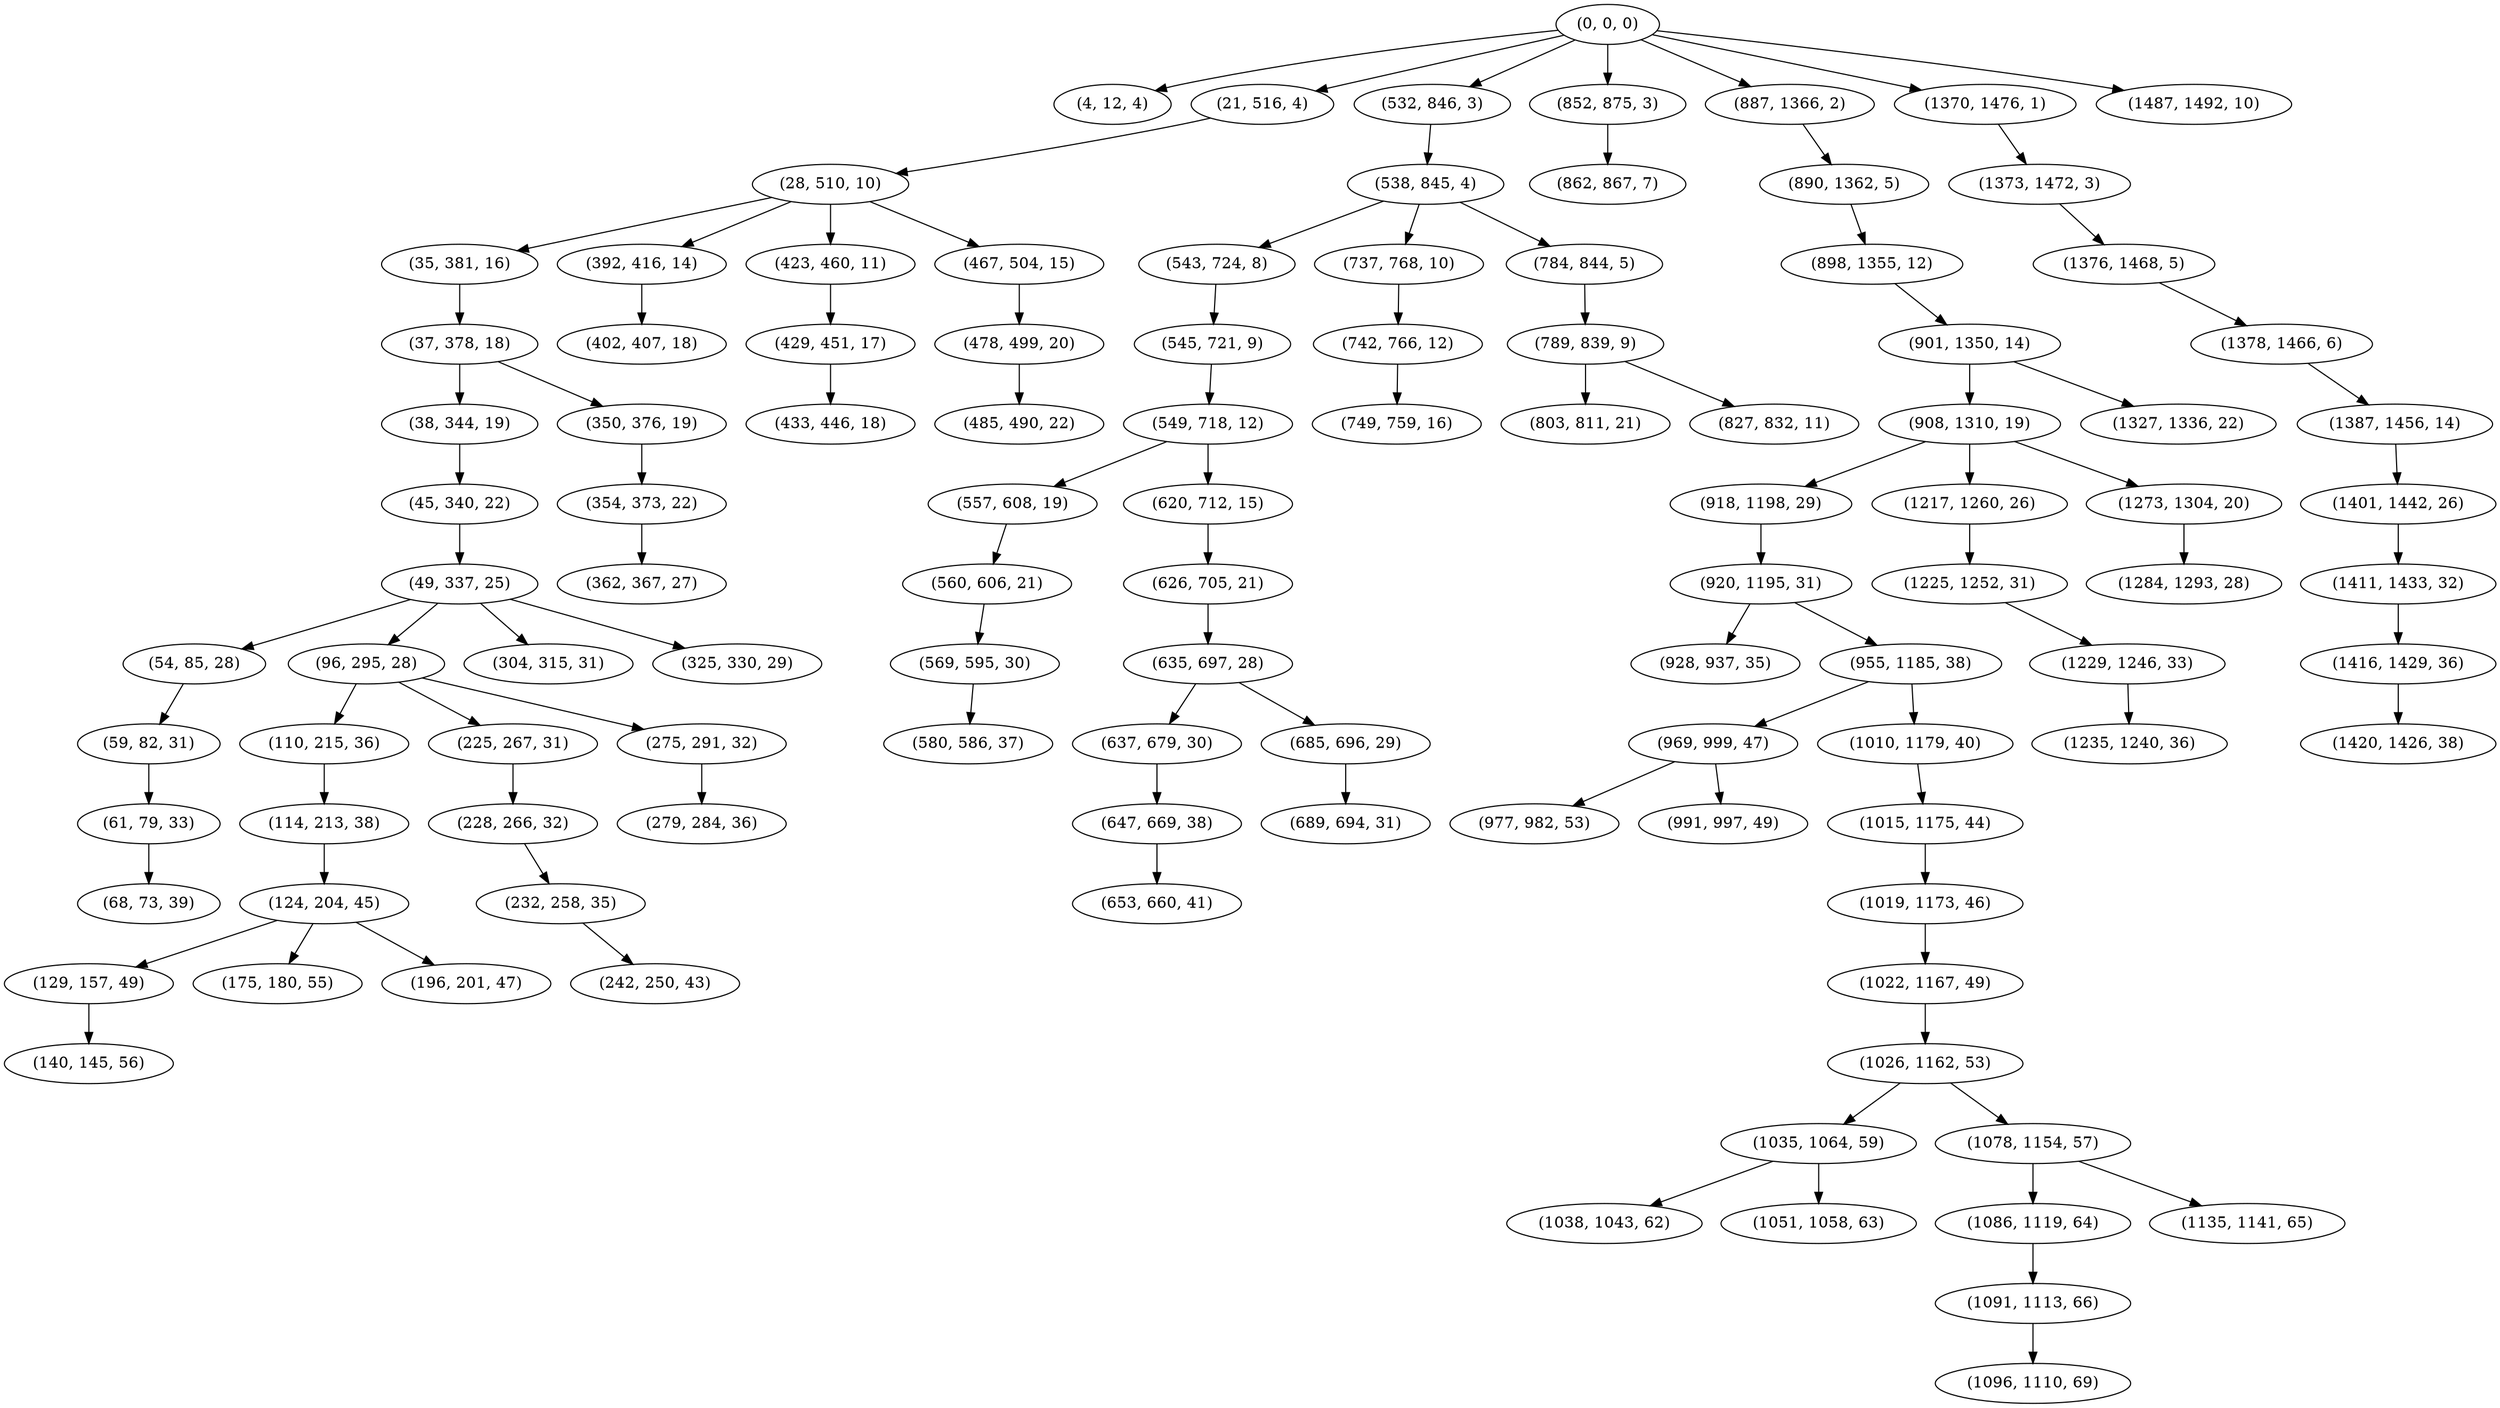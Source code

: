 digraph tree {
    "(0, 0, 0)";
    "(4, 12, 4)";
    "(21, 516, 4)";
    "(28, 510, 10)";
    "(35, 381, 16)";
    "(37, 378, 18)";
    "(38, 344, 19)";
    "(45, 340, 22)";
    "(49, 337, 25)";
    "(54, 85, 28)";
    "(59, 82, 31)";
    "(61, 79, 33)";
    "(68, 73, 39)";
    "(96, 295, 28)";
    "(110, 215, 36)";
    "(114, 213, 38)";
    "(124, 204, 45)";
    "(129, 157, 49)";
    "(140, 145, 56)";
    "(175, 180, 55)";
    "(196, 201, 47)";
    "(225, 267, 31)";
    "(228, 266, 32)";
    "(232, 258, 35)";
    "(242, 250, 43)";
    "(275, 291, 32)";
    "(279, 284, 36)";
    "(304, 315, 31)";
    "(325, 330, 29)";
    "(350, 376, 19)";
    "(354, 373, 22)";
    "(362, 367, 27)";
    "(392, 416, 14)";
    "(402, 407, 18)";
    "(423, 460, 11)";
    "(429, 451, 17)";
    "(433, 446, 18)";
    "(467, 504, 15)";
    "(478, 499, 20)";
    "(485, 490, 22)";
    "(532, 846, 3)";
    "(538, 845, 4)";
    "(543, 724, 8)";
    "(545, 721, 9)";
    "(549, 718, 12)";
    "(557, 608, 19)";
    "(560, 606, 21)";
    "(569, 595, 30)";
    "(580, 586, 37)";
    "(620, 712, 15)";
    "(626, 705, 21)";
    "(635, 697, 28)";
    "(637, 679, 30)";
    "(647, 669, 38)";
    "(653, 660, 41)";
    "(685, 696, 29)";
    "(689, 694, 31)";
    "(737, 768, 10)";
    "(742, 766, 12)";
    "(749, 759, 16)";
    "(784, 844, 5)";
    "(789, 839, 9)";
    "(803, 811, 21)";
    "(827, 832, 11)";
    "(852, 875, 3)";
    "(862, 867, 7)";
    "(887, 1366, 2)";
    "(890, 1362, 5)";
    "(898, 1355, 12)";
    "(901, 1350, 14)";
    "(908, 1310, 19)";
    "(918, 1198, 29)";
    "(920, 1195, 31)";
    "(928, 937, 35)";
    "(955, 1185, 38)";
    "(969, 999, 47)";
    "(977, 982, 53)";
    "(991, 997, 49)";
    "(1010, 1179, 40)";
    "(1015, 1175, 44)";
    "(1019, 1173, 46)";
    "(1022, 1167, 49)";
    "(1026, 1162, 53)";
    "(1035, 1064, 59)";
    "(1038, 1043, 62)";
    "(1051, 1058, 63)";
    "(1078, 1154, 57)";
    "(1086, 1119, 64)";
    "(1091, 1113, 66)";
    "(1096, 1110, 69)";
    "(1135, 1141, 65)";
    "(1217, 1260, 26)";
    "(1225, 1252, 31)";
    "(1229, 1246, 33)";
    "(1235, 1240, 36)";
    "(1273, 1304, 20)";
    "(1284, 1293, 28)";
    "(1327, 1336, 22)";
    "(1370, 1476, 1)";
    "(1373, 1472, 3)";
    "(1376, 1468, 5)";
    "(1378, 1466, 6)";
    "(1387, 1456, 14)";
    "(1401, 1442, 26)";
    "(1411, 1433, 32)";
    "(1416, 1429, 36)";
    "(1420, 1426, 38)";
    "(1487, 1492, 10)";
    "(0, 0, 0)" -> "(4, 12, 4)";
    "(0, 0, 0)" -> "(21, 516, 4)";
    "(0, 0, 0)" -> "(532, 846, 3)";
    "(0, 0, 0)" -> "(852, 875, 3)";
    "(0, 0, 0)" -> "(887, 1366, 2)";
    "(0, 0, 0)" -> "(1370, 1476, 1)";
    "(0, 0, 0)" -> "(1487, 1492, 10)";
    "(21, 516, 4)" -> "(28, 510, 10)";
    "(28, 510, 10)" -> "(35, 381, 16)";
    "(28, 510, 10)" -> "(392, 416, 14)";
    "(28, 510, 10)" -> "(423, 460, 11)";
    "(28, 510, 10)" -> "(467, 504, 15)";
    "(35, 381, 16)" -> "(37, 378, 18)";
    "(37, 378, 18)" -> "(38, 344, 19)";
    "(37, 378, 18)" -> "(350, 376, 19)";
    "(38, 344, 19)" -> "(45, 340, 22)";
    "(45, 340, 22)" -> "(49, 337, 25)";
    "(49, 337, 25)" -> "(54, 85, 28)";
    "(49, 337, 25)" -> "(96, 295, 28)";
    "(49, 337, 25)" -> "(304, 315, 31)";
    "(49, 337, 25)" -> "(325, 330, 29)";
    "(54, 85, 28)" -> "(59, 82, 31)";
    "(59, 82, 31)" -> "(61, 79, 33)";
    "(61, 79, 33)" -> "(68, 73, 39)";
    "(96, 295, 28)" -> "(110, 215, 36)";
    "(96, 295, 28)" -> "(225, 267, 31)";
    "(96, 295, 28)" -> "(275, 291, 32)";
    "(110, 215, 36)" -> "(114, 213, 38)";
    "(114, 213, 38)" -> "(124, 204, 45)";
    "(124, 204, 45)" -> "(129, 157, 49)";
    "(124, 204, 45)" -> "(175, 180, 55)";
    "(124, 204, 45)" -> "(196, 201, 47)";
    "(129, 157, 49)" -> "(140, 145, 56)";
    "(225, 267, 31)" -> "(228, 266, 32)";
    "(228, 266, 32)" -> "(232, 258, 35)";
    "(232, 258, 35)" -> "(242, 250, 43)";
    "(275, 291, 32)" -> "(279, 284, 36)";
    "(350, 376, 19)" -> "(354, 373, 22)";
    "(354, 373, 22)" -> "(362, 367, 27)";
    "(392, 416, 14)" -> "(402, 407, 18)";
    "(423, 460, 11)" -> "(429, 451, 17)";
    "(429, 451, 17)" -> "(433, 446, 18)";
    "(467, 504, 15)" -> "(478, 499, 20)";
    "(478, 499, 20)" -> "(485, 490, 22)";
    "(532, 846, 3)" -> "(538, 845, 4)";
    "(538, 845, 4)" -> "(543, 724, 8)";
    "(538, 845, 4)" -> "(737, 768, 10)";
    "(538, 845, 4)" -> "(784, 844, 5)";
    "(543, 724, 8)" -> "(545, 721, 9)";
    "(545, 721, 9)" -> "(549, 718, 12)";
    "(549, 718, 12)" -> "(557, 608, 19)";
    "(549, 718, 12)" -> "(620, 712, 15)";
    "(557, 608, 19)" -> "(560, 606, 21)";
    "(560, 606, 21)" -> "(569, 595, 30)";
    "(569, 595, 30)" -> "(580, 586, 37)";
    "(620, 712, 15)" -> "(626, 705, 21)";
    "(626, 705, 21)" -> "(635, 697, 28)";
    "(635, 697, 28)" -> "(637, 679, 30)";
    "(635, 697, 28)" -> "(685, 696, 29)";
    "(637, 679, 30)" -> "(647, 669, 38)";
    "(647, 669, 38)" -> "(653, 660, 41)";
    "(685, 696, 29)" -> "(689, 694, 31)";
    "(737, 768, 10)" -> "(742, 766, 12)";
    "(742, 766, 12)" -> "(749, 759, 16)";
    "(784, 844, 5)" -> "(789, 839, 9)";
    "(789, 839, 9)" -> "(803, 811, 21)";
    "(789, 839, 9)" -> "(827, 832, 11)";
    "(852, 875, 3)" -> "(862, 867, 7)";
    "(887, 1366, 2)" -> "(890, 1362, 5)";
    "(890, 1362, 5)" -> "(898, 1355, 12)";
    "(898, 1355, 12)" -> "(901, 1350, 14)";
    "(901, 1350, 14)" -> "(908, 1310, 19)";
    "(901, 1350, 14)" -> "(1327, 1336, 22)";
    "(908, 1310, 19)" -> "(918, 1198, 29)";
    "(908, 1310, 19)" -> "(1217, 1260, 26)";
    "(908, 1310, 19)" -> "(1273, 1304, 20)";
    "(918, 1198, 29)" -> "(920, 1195, 31)";
    "(920, 1195, 31)" -> "(928, 937, 35)";
    "(920, 1195, 31)" -> "(955, 1185, 38)";
    "(955, 1185, 38)" -> "(969, 999, 47)";
    "(955, 1185, 38)" -> "(1010, 1179, 40)";
    "(969, 999, 47)" -> "(977, 982, 53)";
    "(969, 999, 47)" -> "(991, 997, 49)";
    "(1010, 1179, 40)" -> "(1015, 1175, 44)";
    "(1015, 1175, 44)" -> "(1019, 1173, 46)";
    "(1019, 1173, 46)" -> "(1022, 1167, 49)";
    "(1022, 1167, 49)" -> "(1026, 1162, 53)";
    "(1026, 1162, 53)" -> "(1035, 1064, 59)";
    "(1026, 1162, 53)" -> "(1078, 1154, 57)";
    "(1035, 1064, 59)" -> "(1038, 1043, 62)";
    "(1035, 1064, 59)" -> "(1051, 1058, 63)";
    "(1078, 1154, 57)" -> "(1086, 1119, 64)";
    "(1078, 1154, 57)" -> "(1135, 1141, 65)";
    "(1086, 1119, 64)" -> "(1091, 1113, 66)";
    "(1091, 1113, 66)" -> "(1096, 1110, 69)";
    "(1217, 1260, 26)" -> "(1225, 1252, 31)";
    "(1225, 1252, 31)" -> "(1229, 1246, 33)";
    "(1229, 1246, 33)" -> "(1235, 1240, 36)";
    "(1273, 1304, 20)" -> "(1284, 1293, 28)";
    "(1370, 1476, 1)" -> "(1373, 1472, 3)";
    "(1373, 1472, 3)" -> "(1376, 1468, 5)";
    "(1376, 1468, 5)" -> "(1378, 1466, 6)";
    "(1378, 1466, 6)" -> "(1387, 1456, 14)";
    "(1387, 1456, 14)" -> "(1401, 1442, 26)";
    "(1401, 1442, 26)" -> "(1411, 1433, 32)";
    "(1411, 1433, 32)" -> "(1416, 1429, 36)";
    "(1416, 1429, 36)" -> "(1420, 1426, 38)";
}
